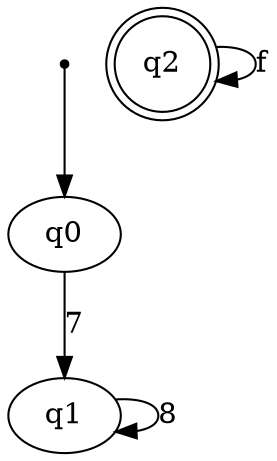 digraph {
	inic[shape=point];
    inic->q0;
    q0->q1 [label="7"];
    q1->q1 [label="8"];
    q2->q2 [label="f"];

    q2[shape=doublecircle];
}